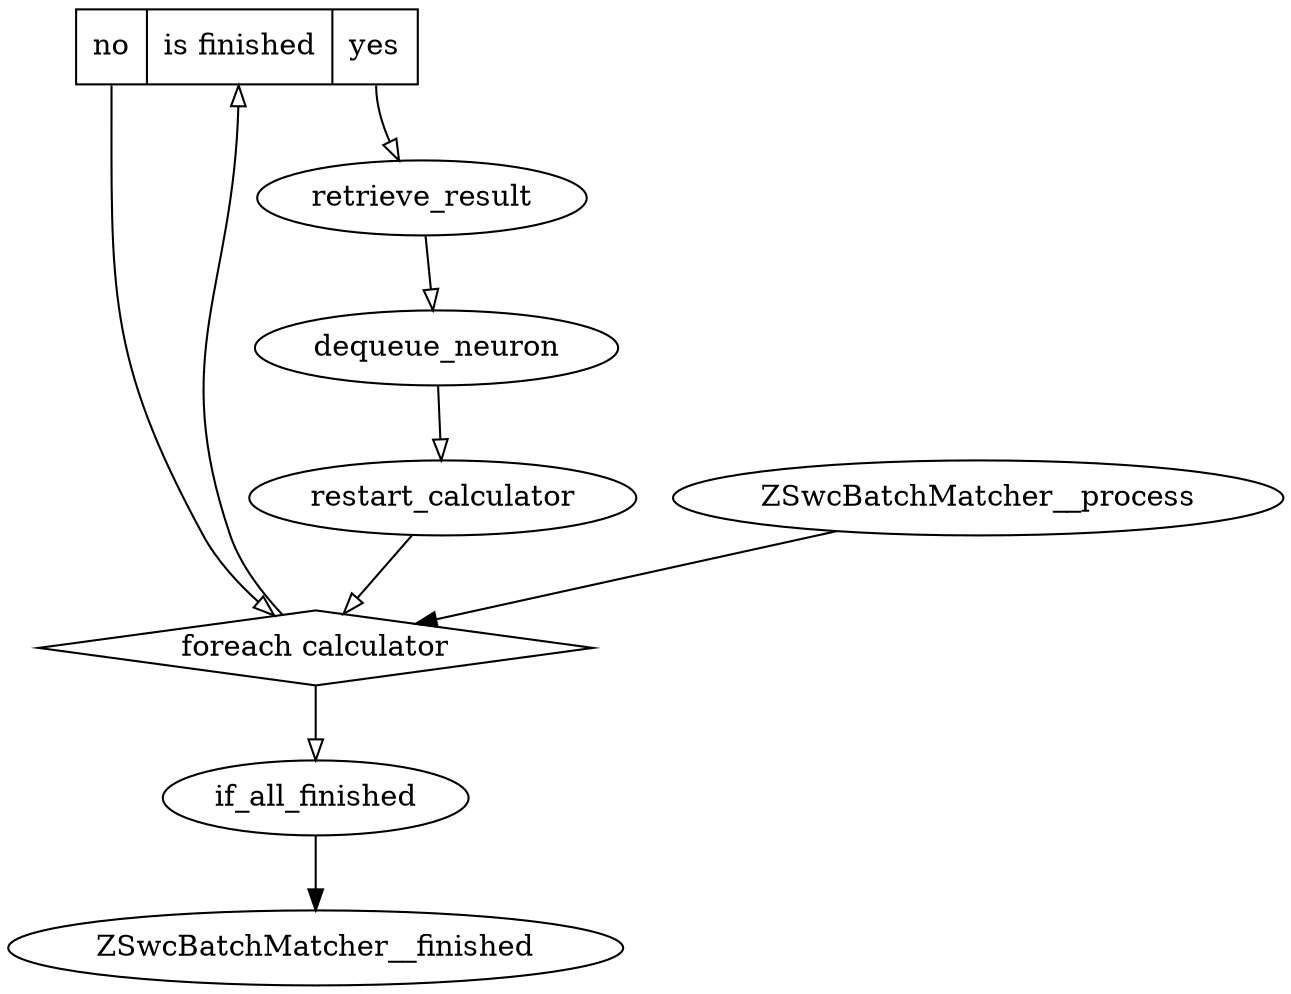 digraph {
  is_calculator_finished [shape = record, label = "<no> no | <cond> is finished | <yes> yes"];
  foreach_calculator [label = "foreach calculator", shape = diamond];
  ZSwcBatchMatcher__process -> foreach_calculator;
  foreach_calculator -> is_calculator_finished:cond [arrowhead = onormal];
  is_calculator_finished:yes -> retrieve_result [arrowhead = onormal];
  retrieve_result -> dequeue_neuron [arrowhead = onormal];
  dequeue_neuron -> restart_calculator [arrowhead = onormal];
  restart_calculator -> foreach_calculator [arrowhead = onormal];
  is_calculator_finished:no -> foreach_calculator [arrowhead = onormal];
  foreach_calculator -> if_all_finished [arrowhead = onormal];
  if_all_finished -> ZSwcBatchMatcher__finished;
}
